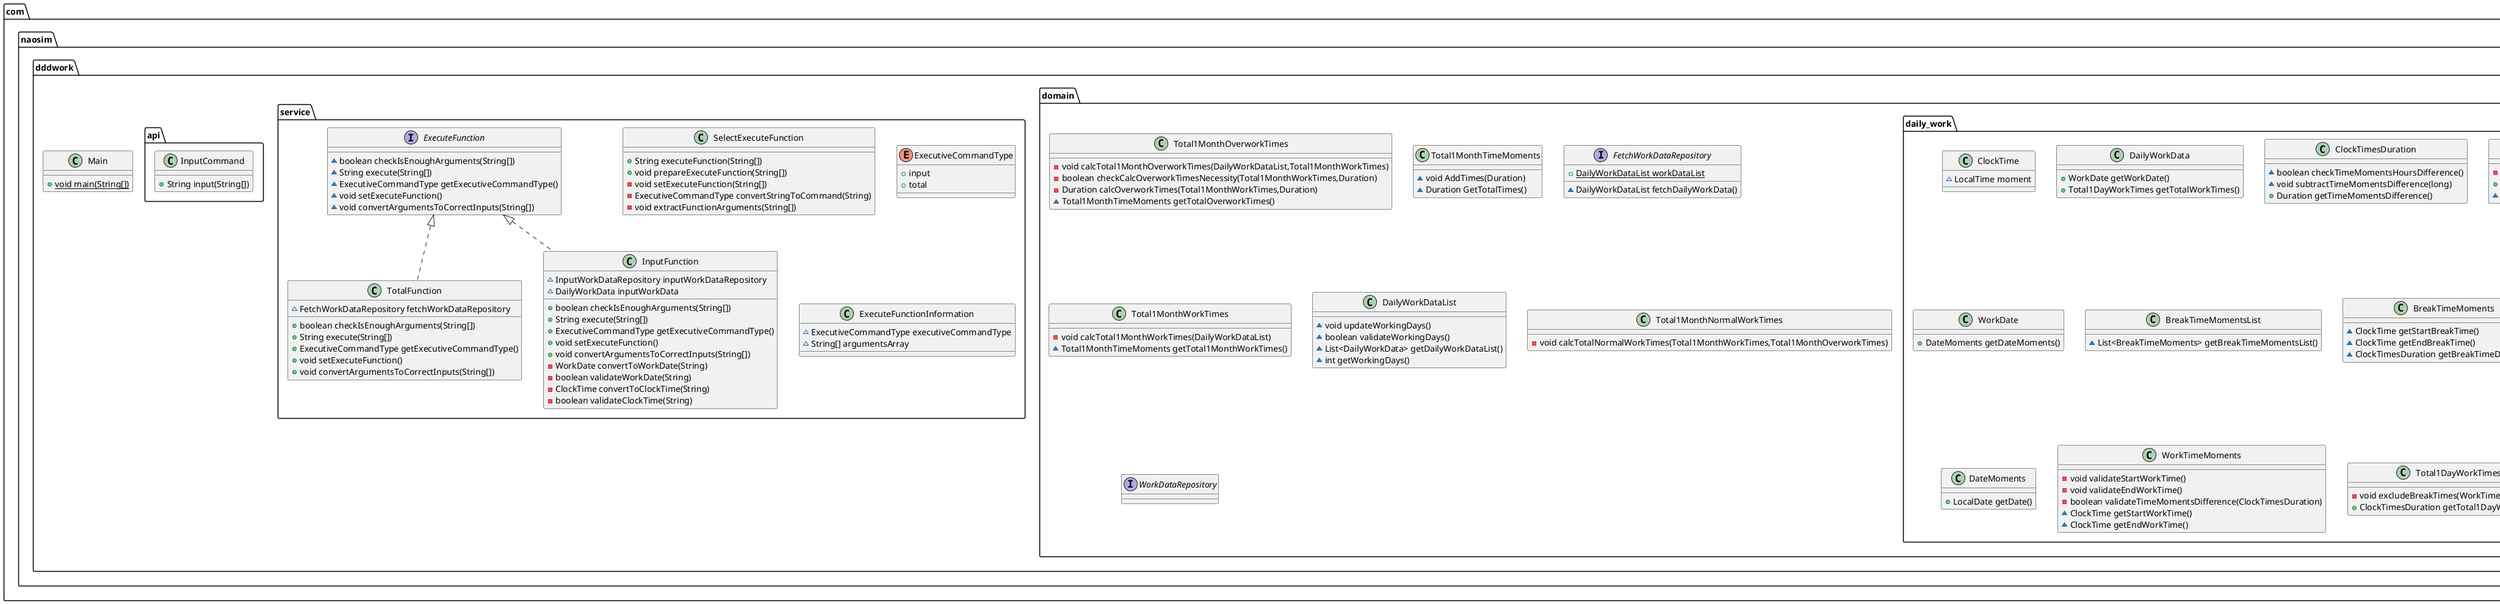 @startuml
class com.naosim.dddwork.domain.daily_work.ClockTime {
~ LocalTime moment
}

class com.naosim.dddwork.domain.Total1MonthOverworkTimes {
- void calcTotal1MonthOverworkTimes(DailyWorkDataList,Total1MonthWorkTimes)
- boolean checkCalcOverworkTimesNecessity(Total1MonthWorkTimes,Duration)
- Duration calcOverworkTimes(Total1MonthWorkTimes,Duration)
~ Total1MonthTimeMoments getTotalOverworkTimes()
}

class com.naosim.dddwork.datasource.WorkDataFilePath {
+ String getFilePath()
}

class com.naosim.dddwork.datasource.InputWorkDataToLocalCSV {
+ String writeDailyWorkData(DailyWorkData)
}

class com.naosim.dddwork.domain.daily_work.DailyWorkData {
+ WorkDate getWorkDate()
+ Total1DayWorkTimes getTotalWorkTimes()
}

interface com.naosim.dddwork.domain.InputWorkDataRepository {
~ String writeDailyWorkData(DailyWorkData)
}

class com.naosim.dddwork.domain.Total1MonthTimeMoments {
~ void AddTimes(Duration)
~ Duration GetTotalTimes()
}

interface com.naosim.dddwork.service.ExecuteFunction {
~ boolean checkIsEnoughArguments(String[])
~ String execute(String[])
~ ExecutiveCommandType getExecutiveCommandType()
~ void setExecuteFunction()
~ void convertArgumentsToCorrectInputs(String[])
}

class com.naosim.dddwork.domain.daily_work.ClockTimesDuration {
~ boolean checkTimeMomentsHoursDifference()
~ void subtractTimeMomentsDifference(long)
+ Duration getTimeMomentsDifference()
}

class com.naosim.dddwork.domain.daily_work.ScheduledWorkTimes {
- void excludeBreakTimes()
+ ClockTimesDuration getScheduledWorkTimes()
~ ClockTime getScheduledStartTime()
}

class com.naosim.dddwork.service.SelectExecuteFunction {
+ String executeFunction(String[])
+ void prepareExecuteFunction(String[])
- void setExecuteFunction(String[])
- ExecutiveCommandType convertStringToCommand(String)
- void extractFunctionArguments(String[])
}

class com.naosim.dddwork.Main {
+ {static} void main(String[])
}

enum com.naosim.dddwork.service.ExecutiveCommandType {
+  input
+  total
}

interface com.naosim.dddwork.domain.FetchWorkDataRepository {
+ {static} DailyWorkDataList workDataList
~ DailyWorkDataList fetchDailyWorkData()
}


class com.naosim.dddwork.domain.daily_work.WorkDate {
+ DateMoments getDateMoments()
}

class com.naosim.dddwork.domain.daily_work.BreakTimeMomentsList {
~ List<BreakTimeMoments> getBreakTimeMomentsList()
}

class com.naosim.dddwork.domain.daily_work.BreakTimeMoments {
~ ClockTime getStartBreakTime()
~ ClockTime getEndBreakTime()
~ ClockTimesDuration getBreakTimeDifference()
}

class com.naosim.dddwork.service.TotalFunction {
~ FetchWorkDataRepository fetchWorkDataRepository
+ boolean checkIsEnoughArguments(String[])
+ String execute(String[])
+ ExecutiveCommandType getExecutiveCommandType()
+ void setExecuteFunction()
+ void convertArgumentsToCorrectInputs(String[])
}


class com.naosim.dddwork.domain.Total1MonthWorkTimes {
- void calcTotal1MonthWorkTimes(DailyWorkDataList)
~ Total1MonthTimeMoments getTotal1MonthWorkTimes()
}

class com.naosim.dddwork.domain.DailyWorkDataList {
~ void updateWorkingDays()
~ boolean validateWorkingDays()
~ List<DailyWorkData> getDailyWorkDataList()
~ int getWorkingDays()
}

class com.naosim.dddwork.domain.daily_work.ExcludeBreakTimesDomainService {
+ {static} void excludeBreakTimes(ClockTime,ClockTimesDuration)
- {static} boolean checkExcludeBreakTimesNecessity(ClockTime,BreakTimeMoments)
- {static} boolean checkExcludeChunkTotalBreakTimes(ClockTime,BreakTimeMoments)
}

class com.naosim.dddwork.domain.daily_work.DateMoments {
+ LocalDate getDate()
}

class com.naosim.dddwork.api.InputCommand {
+ String input(String[])
}

class com.naosim.dddwork.domain.Total1MonthNormalWorkTimes {
- void calcTotalNormalWorkTimes(Total1MonthWorkTimes,Total1MonthOverworkTimes)
}

interface com.naosim.dddwork.domain.WorkDataRepository {
}
class com.naosim.dddwork.service.ExecuteFunctionInformation {
~ ExecutiveCommandType executiveCommandType
~ String[] argumentsArray
}

class com.naosim.dddwork.service.InputFunction {
~ InputWorkDataRepository inputWorkDataRepository
~ DailyWorkData inputWorkData
+ boolean checkIsEnoughArguments(String[])
+ String execute(String[])
+ ExecutiveCommandType getExecutiveCommandType()
+ void setExecuteFunction()
+ void convertArgumentsToCorrectInputs(String[])
- WorkDate convertToWorkDate(String)
- boolean validateWorkDate(String)
- ClockTime convertToClockTime(String)
- boolean validateClockTime(String)
}


class com.naosim.dddwork.domain.daily_work.WorkTimeMoments {
- void validateStartWorkTime()
- void validateEndWorkTime()
- boolean validateTimeMomentsDifference(ClockTimesDuration)
~ ClockTime getStartWorkTime()
~ ClockTime getEndWorkTime()
}

class com.naosim.dddwork.domain.daily_work.Total1DayWorkTimes {
- void excludeBreakTimes(WorkTimeMoments)
+ ClockTimesDuration getTotal1DayWorkTimes()
}



com.naosim.dddwork.domain.InputWorkDataRepository <|.. com.naosim.dddwork.datasource.InputWorkDataToLocalCSV
com.naosim.dddwork.service.ExecuteFunction <|.. com.naosim.dddwork.service.TotalFunction
com.naosim.dddwork.service.ExecuteFunction <|.. com.naosim.dddwork.service.InputFunction
@enduml